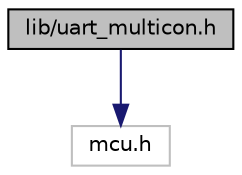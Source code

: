 digraph "lib/uart_multicon.h"
{
 // LATEX_PDF_SIZE
  edge [fontname="Helvetica",fontsize="10",labelfontname="Helvetica",labelfontsize="10"];
  node [fontname="Helvetica",fontsize="10",shape=record];
  Node1 [label="lib/uart_multicon.h",height=0.2,width=0.4,color="black", fillcolor="grey75", style="filled", fontcolor="black",tooltip="UART multicon interface of the FM4, which can be used to connect the BLE module to the FM4...."];
  Node1 -> Node2 [color="midnightblue",fontsize="10",style="solid",fontname="Helvetica"];
  Node2 [label="mcu.h",height=0.2,width=0.4,color="grey75", fillcolor="white", style="filled",tooltip=" "];
}
